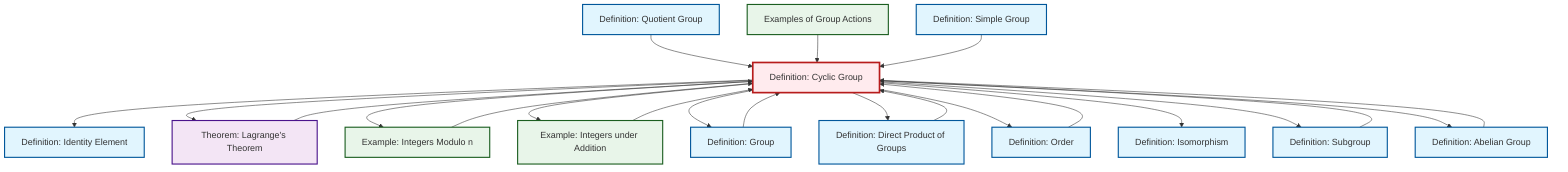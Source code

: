 graph TD
    classDef definition fill:#e1f5fe,stroke:#01579b,stroke-width:2px
    classDef theorem fill:#f3e5f5,stroke:#4a148c,stroke-width:2px
    classDef axiom fill:#fff3e0,stroke:#e65100,stroke-width:2px
    classDef example fill:#e8f5e9,stroke:#1b5e20,stroke-width:2px
    classDef current fill:#ffebee,stroke:#b71c1c,stroke-width:3px
    ex-group-action-examples["Examples of Group Actions"]:::example
    def-isomorphism["Definition: Isomorphism"]:::definition
    def-simple-group["Definition: Simple Group"]:::definition
    def-cyclic-group["Definition: Cyclic Group"]:::definition
    def-direct-product["Definition: Direct Product of Groups"]:::definition
    thm-lagrange["Theorem: Lagrange's Theorem"]:::theorem
    ex-quotient-integers-mod-n["Example: Integers Modulo n"]:::example
    ex-integers-addition["Example: Integers under Addition"]:::example
    def-identity-element["Definition: Identity Element"]:::definition
    def-subgroup["Definition: Subgroup"]:::definition
    def-group["Definition: Group"]:::definition
    def-abelian-group["Definition: Abelian Group"]:::definition
    def-order["Definition: Order"]:::definition
    def-quotient-group["Definition: Quotient Group"]:::definition
    def-abelian-group --> def-cyclic-group
    def-cyclic-group --> def-identity-element
    def-cyclic-group --> thm-lagrange
    def-cyclic-group --> ex-quotient-integers-mod-n
    def-direct-product --> def-cyclic-group
    thm-lagrange --> def-cyclic-group
    def-group --> def-cyclic-group
    def-cyclic-group --> ex-integers-addition
    def-cyclic-group --> def-group
    def-cyclic-group --> def-direct-product
    def-cyclic-group --> def-order
    ex-quotient-integers-mod-n --> def-cyclic-group
    def-cyclic-group --> def-isomorphism
    def-order --> def-cyclic-group
    def-cyclic-group --> def-subgroup
    def-subgroup --> def-cyclic-group
    def-quotient-group --> def-cyclic-group
    ex-group-action-examples --> def-cyclic-group
    def-simple-group --> def-cyclic-group
    def-cyclic-group --> def-abelian-group
    ex-integers-addition --> def-cyclic-group
    class def-cyclic-group current